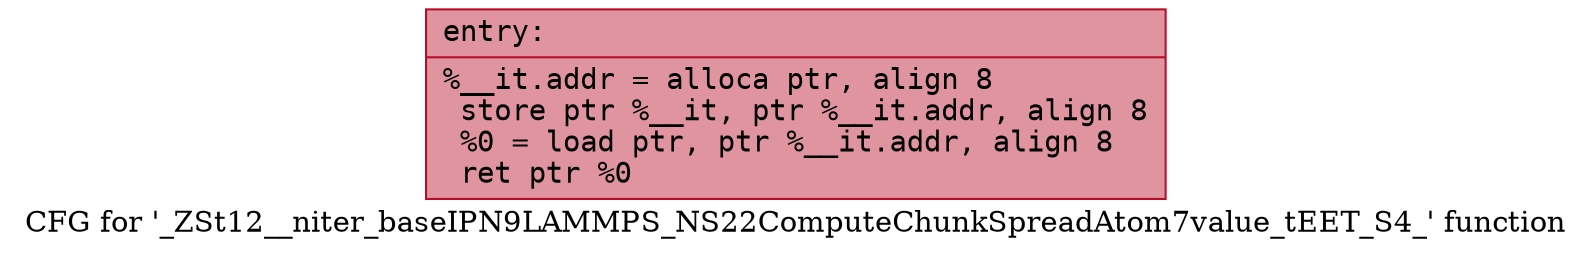 digraph "CFG for '_ZSt12__niter_baseIPN9LAMMPS_NS22ComputeChunkSpreadAtom7value_tEET_S4_' function" {
	label="CFG for '_ZSt12__niter_baseIPN9LAMMPS_NS22ComputeChunkSpreadAtom7value_tEET_S4_' function";

	Node0x55a8964b3500 [shape=record,color="#b70d28ff", style=filled, fillcolor="#b70d2870" fontname="Courier",label="{entry:\l|  %__it.addr = alloca ptr, align 8\l  store ptr %__it, ptr %__it.addr, align 8\l  %0 = load ptr, ptr %__it.addr, align 8\l  ret ptr %0\l}"];
}
